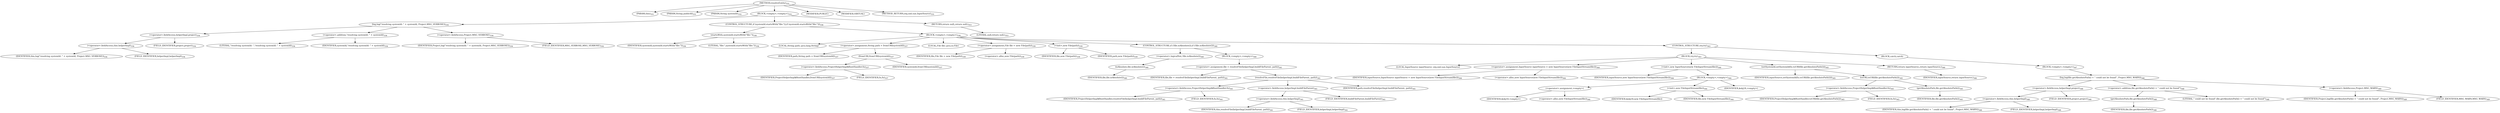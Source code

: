 digraph "resolveEntity" {  
"548" [label = <(METHOD,resolveEntity)<SUB>331</SUB>> ]
"549" [label = <(PARAM,this)<SUB>331</SUB>> ]
"550" [label = <(PARAM,String publicId)<SUB>331</SUB>> ]
"551" [label = <(PARAM,String systemId)<SUB>332</SUB>> ]
"552" [label = <(BLOCK,&lt;empty&gt;,&lt;empty&gt;)<SUB>332</SUB>> ]
"553" [label = <(log,log(&quot;resolving systemId: &quot; + systemId, Project.MSG_VERBOSE))<SUB>334</SUB>> ]
"554" [label = <(&lt;operator&gt;.fieldAccess,helperImpl.project)<SUB>334</SUB>> ]
"555" [label = <(&lt;operator&gt;.fieldAccess,this.helperImpl)<SUB>334</SUB>> ]
"556" [label = <(IDENTIFIER,this,log(&quot;resolving systemId: &quot; + systemId, Project.MSG_VERBOSE))<SUB>334</SUB>> ]
"557" [label = <(FIELD_IDENTIFIER,helperImpl,helperImpl)<SUB>334</SUB>> ]
"558" [label = <(FIELD_IDENTIFIER,project,project)<SUB>334</SUB>> ]
"559" [label = <(&lt;operator&gt;.addition,&quot;resolving systemId: &quot; + systemId)<SUB>334</SUB>> ]
"560" [label = <(LITERAL,&quot;resolving systemId: &quot;,&quot;resolving systemId: &quot; + systemId)<SUB>334</SUB>> ]
"561" [label = <(IDENTIFIER,systemId,&quot;resolving systemId: &quot; + systemId)<SUB>334</SUB>> ]
"562" [label = <(&lt;operator&gt;.fieldAccess,Project.MSG_VERBOSE)<SUB>334</SUB>> ]
"563" [label = <(IDENTIFIER,Project,log(&quot;resolving systemId: &quot; + systemId, Project.MSG_VERBOSE))<SUB>334</SUB>> ]
"564" [label = <(FIELD_IDENTIFIER,MSG_VERBOSE,MSG_VERBOSE)<SUB>334</SUB>> ]
"565" [label = <(CONTROL_STRUCTURE,if (systemId.startsWith(&quot;file:&quot;)),if (systemId.startsWith(&quot;file:&quot;)))<SUB>336</SUB>> ]
"566" [label = <(startsWith,systemId.startsWith(&quot;file:&quot;))<SUB>336</SUB>> ]
"567" [label = <(IDENTIFIER,systemId,systemId.startsWith(&quot;file:&quot;))<SUB>336</SUB>> ]
"568" [label = <(LITERAL,&quot;file:&quot;,systemId.startsWith(&quot;file:&quot;))<SUB>336</SUB>> ]
"569" [label = <(BLOCK,&lt;empty&gt;,&lt;empty&gt;)<SUB>336</SUB>> ]
"570" [label = <(LOCAL,String path: java.lang.String)> ]
"571" [label = <(&lt;operator&gt;.assignment,String path = fromURI(systemId))<SUB>337</SUB>> ]
"572" [label = <(IDENTIFIER,path,String path = fromURI(systemId))<SUB>337</SUB>> ]
"573" [label = <(fromURI,fromURI(systemId))<SUB>337</SUB>> ]
"574" [label = <(&lt;operator&gt;.fieldAccess,ProjectHelperImpl$RootHandler.fu)<SUB>337</SUB>> ]
"575" [label = <(IDENTIFIER,ProjectHelperImpl$RootHandler,fromURI(systemId))<SUB>337</SUB>> ]
"576" [label = <(FIELD_IDENTIFIER,fu,fu)<SUB>337</SUB>> ]
"577" [label = <(IDENTIFIER,systemId,fromURI(systemId))<SUB>337</SUB>> ]
"27" [label = <(LOCAL,File file: java.io.File)> ]
"578" [label = <(&lt;operator&gt;.assignment,File file = new File(path))<SUB>339</SUB>> ]
"579" [label = <(IDENTIFIER,file,File file = new File(path))<SUB>339</SUB>> ]
"580" [label = <(&lt;operator&gt;.alloc,new File(path))<SUB>339</SUB>> ]
"581" [label = <(&lt;init&gt;,new File(path))<SUB>339</SUB>> ]
"26" [label = <(IDENTIFIER,file,new File(path))<SUB>339</SUB>> ]
"582" [label = <(IDENTIFIER,path,new File(path))<SUB>339</SUB>> ]
"583" [label = <(CONTROL_STRUCTURE,if (!file.isAbsolute()),if (!file.isAbsolute()))<SUB>340</SUB>> ]
"584" [label = <(&lt;operator&gt;.logicalNot,!file.isAbsolute())<SUB>340</SUB>> ]
"585" [label = <(isAbsolute,file.isAbsolute())<SUB>340</SUB>> ]
"586" [label = <(IDENTIFIER,file,file.isAbsolute())<SUB>340</SUB>> ]
"587" [label = <(BLOCK,&lt;empty&gt;,&lt;empty&gt;)<SUB>340</SUB>> ]
"588" [label = <(&lt;operator&gt;.assignment,file = resolveFile(helperImpl.buildFileParent, path))<SUB>341</SUB>> ]
"589" [label = <(IDENTIFIER,file,file = resolveFile(helperImpl.buildFileParent, path))<SUB>341</SUB>> ]
"590" [label = <(resolveFile,resolveFile(helperImpl.buildFileParent, path))<SUB>341</SUB>> ]
"591" [label = <(&lt;operator&gt;.fieldAccess,ProjectHelperImpl$RootHandler.fu)<SUB>341</SUB>> ]
"592" [label = <(IDENTIFIER,ProjectHelperImpl$RootHandler,resolveFile(helperImpl.buildFileParent, path))<SUB>341</SUB>> ]
"593" [label = <(FIELD_IDENTIFIER,fu,fu)<SUB>341</SUB>> ]
"594" [label = <(&lt;operator&gt;.fieldAccess,helperImpl.buildFileParent)<SUB>341</SUB>> ]
"595" [label = <(&lt;operator&gt;.fieldAccess,this.helperImpl)<SUB>341</SUB>> ]
"596" [label = <(IDENTIFIER,this,resolveFile(helperImpl.buildFileParent, path))<SUB>341</SUB>> ]
"597" [label = <(FIELD_IDENTIFIER,helperImpl,helperImpl)<SUB>341</SUB>> ]
"598" [label = <(FIELD_IDENTIFIER,buildFileParent,buildFileParent)<SUB>341</SUB>> ]
"599" [label = <(IDENTIFIER,path,resolveFile(helperImpl.buildFileParent, path))<SUB>341</SUB>> ]
"600" [label = <(CONTROL_STRUCTURE,try,try)<SUB>343</SUB>> ]
"601" [label = <(BLOCK,try,try)<SUB>343</SUB>> ]
"29" [label = <(LOCAL,InputSource inputSource: org.xml.sax.InputSource)> ]
"602" [label = <(&lt;operator&gt;.assignment,InputSource inputSource = new InputSource(new FileInputStream(file)))<SUB>344</SUB>> ]
"603" [label = <(IDENTIFIER,inputSource,InputSource inputSource = new InputSource(new FileInputStream(file)))<SUB>344</SUB>> ]
"604" [label = <(&lt;operator&gt;.alloc,new InputSource(new FileInputStream(file)))<SUB>344</SUB>> ]
"605" [label = <(&lt;init&gt;,new InputSource(new FileInputStream(file)))<SUB>344</SUB>> ]
"28" [label = <(IDENTIFIER,inputSource,new InputSource(new FileInputStream(file)))<SUB>344</SUB>> ]
"606" [label = <(BLOCK,&lt;empty&gt;,&lt;empty&gt;)<SUB>344</SUB>> ]
"607" [label = <(&lt;operator&gt;.assignment,&lt;empty&gt;)> ]
"608" [label = <(IDENTIFIER,$obj18,&lt;empty&gt;)> ]
"609" [label = <(&lt;operator&gt;.alloc,new FileInputStream(file))<SUB>344</SUB>> ]
"610" [label = <(&lt;init&gt;,new FileInputStream(file))<SUB>344</SUB>> ]
"611" [label = <(IDENTIFIER,$obj18,new FileInputStream(file))> ]
"612" [label = <(IDENTIFIER,file,new FileInputStream(file))<SUB>344</SUB>> ]
"613" [label = <(IDENTIFIER,$obj18,&lt;empty&gt;)> ]
"614" [label = <(setSystemId,setSystemId(fu.toURI(file.getAbsolutePath())))<SUB>345</SUB>> ]
"615" [label = <(IDENTIFIER,inputSource,setSystemId(fu.toURI(file.getAbsolutePath())))<SUB>345</SUB>> ]
"616" [label = <(toURI,toURI(file.getAbsolutePath()))<SUB>345</SUB>> ]
"617" [label = <(&lt;operator&gt;.fieldAccess,ProjectHelperImpl$RootHandler.fu)<SUB>345</SUB>> ]
"618" [label = <(IDENTIFIER,ProjectHelperImpl$RootHandler,toURI(file.getAbsolutePath()))<SUB>345</SUB>> ]
"619" [label = <(FIELD_IDENTIFIER,fu,fu)<SUB>345</SUB>> ]
"620" [label = <(getAbsolutePath,file.getAbsolutePath())<SUB>345</SUB>> ]
"621" [label = <(IDENTIFIER,file,file.getAbsolutePath())<SUB>345</SUB>> ]
"622" [label = <(RETURN,return inputSource;,return inputSource;)<SUB>346</SUB>> ]
"623" [label = <(IDENTIFIER,inputSource,return inputSource;)<SUB>346</SUB>> ]
"624" [label = <(BLOCK,catch,catch)> ]
"625" [label = <(BLOCK,&lt;empty&gt;,&lt;empty&gt;)<SUB>347</SUB>> ]
"626" [label = <(log,log(file.getAbsolutePath() + &quot; could not be found&quot;, Project.MSG_WARN))<SUB>348</SUB>> ]
"627" [label = <(&lt;operator&gt;.fieldAccess,helperImpl.project)<SUB>348</SUB>> ]
"628" [label = <(&lt;operator&gt;.fieldAccess,this.helperImpl)<SUB>348</SUB>> ]
"629" [label = <(IDENTIFIER,this,log(file.getAbsolutePath() + &quot; could not be found&quot;, Project.MSG_WARN))<SUB>348</SUB>> ]
"630" [label = <(FIELD_IDENTIFIER,helperImpl,helperImpl)<SUB>348</SUB>> ]
"631" [label = <(FIELD_IDENTIFIER,project,project)<SUB>348</SUB>> ]
"632" [label = <(&lt;operator&gt;.addition,file.getAbsolutePath() + &quot; could not be found&quot;)<SUB>348</SUB>> ]
"633" [label = <(getAbsolutePath,file.getAbsolutePath())<SUB>348</SUB>> ]
"634" [label = <(IDENTIFIER,file,file.getAbsolutePath())<SUB>348</SUB>> ]
"635" [label = <(LITERAL,&quot; could not be found&quot;,file.getAbsolutePath() + &quot; could not be found&quot;)<SUB>348</SUB>> ]
"636" [label = <(&lt;operator&gt;.fieldAccess,Project.MSG_WARN)<SUB>349</SUB>> ]
"637" [label = <(IDENTIFIER,Project,log(file.getAbsolutePath() + &quot; could not be found&quot;, Project.MSG_WARN))<SUB>349</SUB>> ]
"638" [label = <(FIELD_IDENTIFIER,MSG_WARN,MSG_WARN)<SUB>349</SUB>> ]
"639" [label = <(RETURN,return null;,return null;)<SUB>353</SUB>> ]
"640" [label = <(LITERAL,null,return null;)<SUB>353</SUB>> ]
"641" [label = <(MODIFIER,PUBLIC)> ]
"642" [label = <(MODIFIER,VIRTUAL)> ]
"643" [label = <(METHOD_RETURN,org.xml.sax.InputSource)<SUB>331</SUB>> ]
  "548" -> "549" 
  "548" -> "550" 
  "548" -> "551" 
  "548" -> "552" 
  "548" -> "641" 
  "548" -> "642" 
  "548" -> "643" 
  "552" -> "553" 
  "552" -> "565" 
  "552" -> "639" 
  "553" -> "554" 
  "553" -> "559" 
  "553" -> "562" 
  "554" -> "555" 
  "554" -> "558" 
  "555" -> "556" 
  "555" -> "557" 
  "559" -> "560" 
  "559" -> "561" 
  "562" -> "563" 
  "562" -> "564" 
  "565" -> "566" 
  "565" -> "569" 
  "566" -> "567" 
  "566" -> "568" 
  "569" -> "570" 
  "569" -> "571" 
  "569" -> "27" 
  "569" -> "578" 
  "569" -> "581" 
  "569" -> "583" 
  "569" -> "600" 
  "571" -> "572" 
  "571" -> "573" 
  "573" -> "574" 
  "573" -> "577" 
  "574" -> "575" 
  "574" -> "576" 
  "578" -> "579" 
  "578" -> "580" 
  "581" -> "26" 
  "581" -> "582" 
  "583" -> "584" 
  "583" -> "587" 
  "584" -> "585" 
  "585" -> "586" 
  "587" -> "588" 
  "588" -> "589" 
  "588" -> "590" 
  "590" -> "591" 
  "590" -> "594" 
  "590" -> "599" 
  "591" -> "592" 
  "591" -> "593" 
  "594" -> "595" 
  "594" -> "598" 
  "595" -> "596" 
  "595" -> "597" 
  "600" -> "601" 
  "600" -> "624" 
  "601" -> "29" 
  "601" -> "602" 
  "601" -> "605" 
  "601" -> "614" 
  "601" -> "622" 
  "602" -> "603" 
  "602" -> "604" 
  "605" -> "28" 
  "605" -> "606" 
  "606" -> "607" 
  "606" -> "610" 
  "606" -> "613" 
  "607" -> "608" 
  "607" -> "609" 
  "610" -> "611" 
  "610" -> "612" 
  "614" -> "615" 
  "614" -> "616" 
  "616" -> "617" 
  "616" -> "620" 
  "617" -> "618" 
  "617" -> "619" 
  "620" -> "621" 
  "622" -> "623" 
  "624" -> "625" 
  "625" -> "626" 
  "626" -> "627" 
  "626" -> "632" 
  "626" -> "636" 
  "627" -> "628" 
  "627" -> "631" 
  "628" -> "629" 
  "628" -> "630" 
  "632" -> "633" 
  "632" -> "635" 
  "633" -> "634" 
  "636" -> "637" 
  "636" -> "638" 
  "639" -> "640" 
}
